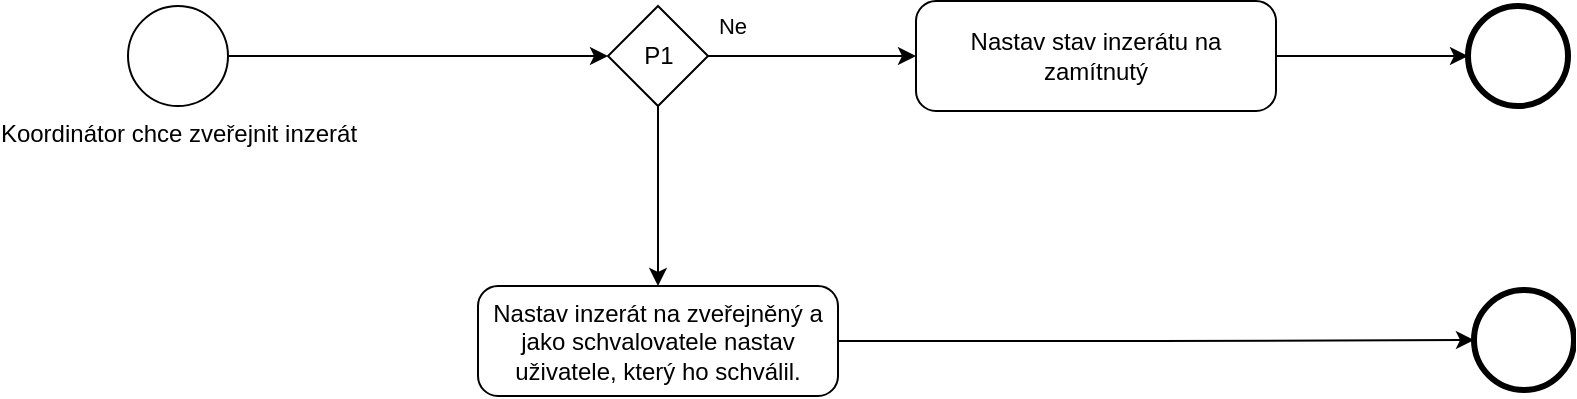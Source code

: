 <mxfile version="20.7.4" type="device"><diagram id="4b8or_0Rk-rCXTNzB_Io" name="Stránka-1"><mxGraphModel dx="1877" dy="628" grid="1" gridSize="10" guides="1" tooltips="1" connect="1" arrows="1" fold="1" page="1" pageScale="1" pageWidth="827" pageHeight="1169" math="0" shadow="0"><root><mxCell id="0"/><mxCell id="1" parent="0"/><mxCell id="V7Mo6wcoXz4oV_VLpkfb-6" style="edgeStyle=orthogonalEdgeStyle;rounded=0;orthogonalLoop=1;jettySize=auto;html=1;exitX=1;exitY=0.5;exitDx=0;exitDy=0;exitPerimeter=0;entryX=0;entryY=0.5;entryDx=0;entryDy=0;entryPerimeter=0;" parent="1" source="V7Mo6wcoXz4oV_VLpkfb-4" target="V7Mo6wcoXz4oV_VLpkfb-8" edge="1"><mxGeometry relative="1" as="geometry"><mxPoint x="300" y="85" as="targetPoint"/></mxGeometry></mxCell><mxCell id="V7Mo6wcoXz4oV_VLpkfb-4" value="Koordinátor chce zveřejnit inzerát" style="points=[[0.145,0.145,0],[0.5,0,0],[0.855,0.145,0],[1,0.5,0],[0.855,0.855,0],[0.5,1,0],[0.145,0.855,0],[0,0.5,0]];shape=mxgraph.bpmn.event;html=1;verticalLabelPosition=bottom;labelBackgroundColor=#ffffff;verticalAlign=top;align=center;perimeter=ellipsePerimeter;outlineConnect=0;aspect=fixed;outline=standard;symbol=general;" parent="1" vertex="1"><mxGeometry x="20" y="60" width="50" height="50" as="geometry"/></mxCell><mxCell id="V7Mo6wcoXz4oV_VLpkfb-10" style="edgeStyle=orthogonalEdgeStyle;rounded=0;orthogonalLoop=1;jettySize=auto;html=1;exitX=1;exitY=0.5;exitDx=0;exitDy=0;exitPerimeter=0;entryX=0;entryY=0.5;entryDx=0;entryDy=0;entryPerimeter=0;" parent="1" source="V7Mo6wcoXz4oV_VLpkfb-8" target="V7Mo6wcoXz4oV_VLpkfb-9" edge="1"><mxGeometry relative="1" as="geometry"/></mxCell><mxCell id="V7Mo6wcoXz4oV_VLpkfb-15" value="Ne" style="edgeLabel;html=1;align=center;verticalAlign=middle;resizable=0;points=[];" parent="V7Mo6wcoXz4oV_VLpkfb-10" vertex="1" connectable="0"><mxGeometry x="-0.769" y="-4" relative="1" as="geometry"><mxPoint y="-19" as="offset"/></mxGeometry></mxCell><mxCell id="V7Mo6wcoXz4oV_VLpkfb-18" style="edgeStyle=orthogonalEdgeStyle;rounded=0;orthogonalLoop=1;jettySize=auto;html=1;exitX=0.5;exitY=1;exitDx=0;exitDy=0;exitPerimeter=0;entryX=0.5;entryY=0;entryDx=0;entryDy=0;entryPerimeter=0;" parent="1" source="V7Mo6wcoXz4oV_VLpkfb-8" target="V7Mo6wcoXz4oV_VLpkfb-16" edge="1"><mxGeometry relative="1" as="geometry"/></mxCell><mxCell id="V7Mo6wcoXz4oV_VLpkfb-8" value="P1" style="points=[[0.25,0.25,0],[0.5,0,0],[0.75,0.25,0],[1,0.5,0],[0.75,0.75,0],[0.5,1,0],[0.25,0.75,0],[0,0.5,0]];shape=mxgraph.bpmn.gateway2;html=1;verticalLabelPosition=middle;labelBackgroundColor=#ffffff;verticalAlign=middle;align=center;perimeter=rhombusPerimeter;outlineConnect=0;outline=none;symbol=none;labelPosition=center;" parent="1" vertex="1"><mxGeometry x="260" y="60" width="50" height="50" as="geometry"/></mxCell><mxCell id="V7Mo6wcoXz4oV_VLpkfb-14" style="edgeStyle=orthogonalEdgeStyle;rounded=0;orthogonalLoop=1;jettySize=auto;html=1;exitX=1;exitY=0.5;exitDx=0;exitDy=0;exitPerimeter=0;entryX=0;entryY=0.5;entryDx=0;entryDy=0;entryPerimeter=0;" parent="1" source="V7Mo6wcoXz4oV_VLpkfb-9" target="V7Mo6wcoXz4oV_VLpkfb-13" edge="1"><mxGeometry relative="1" as="geometry"/></mxCell><mxCell id="V7Mo6wcoXz4oV_VLpkfb-9" value="Nastav stav inzerátu na zamítnutý" style="points=[[0.25,0,0],[0.5,0,0],[0.75,0,0],[1,0.25,0],[1,0.5,0],[1,0.75,0],[0.75,1,0],[0.5,1,0],[0.25,1,0],[0,0.75,0],[0,0.5,0],[0,0.25,0]];shape=mxgraph.bpmn.task;whiteSpace=wrap;rectStyle=rounded;size=10;html=1;taskMarker=abstract;" parent="1" vertex="1"><mxGeometry x="414" y="57.5" width="180" height="55" as="geometry"/></mxCell><mxCell id="V7Mo6wcoXz4oV_VLpkfb-13" value="" style="points=[[0.145,0.145,0],[0.5,0,0],[0.855,0.145,0],[1,0.5,0],[0.855,0.855,0],[0.5,1,0],[0.145,0.855,0],[0,0.5,0]];shape=mxgraph.bpmn.event;html=1;verticalLabelPosition=bottom;labelBackgroundColor=#ffffff;verticalAlign=top;align=center;perimeter=ellipsePerimeter;outlineConnect=0;aspect=fixed;outline=end;symbol=terminate2;" parent="1" vertex="1"><mxGeometry x="690" y="60" width="50" height="50" as="geometry"/></mxCell><mxCell id="V7Mo6wcoXz4oV_VLpkfb-20" style="edgeStyle=orthogonalEdgeStyle;rounded=0;orthogonalLoop=1;jettySize=auto;html=1;exitX=1;exitY=0.5;exitDx=0;exitDy=0;exitPerimeter=0;entryX=0;entryY=0.5;entryDx=0;entryDy=0;entryPerimeter=0;" parent="1" source="V7Mo6wcoXz4oV_VLpkfb-16" target="V7Mo6wcoXz4oV_VLpkfb-19" edge="1"><mxGeometry relative="1" as="geometry"/></mxCell><mxCell id="V7Mo6wcoXz4oV_VLpkfb-16" value="Nastav inzerát na zveřejněný a jako schvalovatele nastav uživatele, který ho schválil." style="points=[[0.25,0,0],[0.5,0,0],[0.75,0,0],[1,0.25,0],[1,0.5,0],[1,0.75,0],[0.75,1,0],[0.5,1,0],[0.25,1,0],[0,0.75,0],[0,0.5,0],[0,0.25,0]];shape=mxgraph.bpmn.task;whiteSpace=wrap;rectStyle=rounded;size=10;html=1;taskMarker=abstract;" parent="1" vertex="1"><mxGeometry x="195" y="200" width="180" height="55" as="geometry"/></mxCell><mxCell id="V7Mo6wcoXz4oV_VLpkfb-17" style="edgeStyle=orthogonalEdgeStyle;rounded=0;orthogonalLoop=1;jettySize=auto;html=1;exitX=0.5;exitY=1;exitDx=0;exitDy=0;exitPerimeter=0;" parent="1" source="V7Mo6wcoXz4oV_VLpkfb-8" target="V7Mo6wcoXz4oV_VLpkfb-8" edge="1"><mxGeometry relative="1" as="geometry"/></mxCell><mxCell id="V7Mo6wcoXz4oV_VLpkfb-19" value="" style="points=[[0.145,0.145,0],[0.5,0,0],[0.855,0.145,0],[1,0.5,0],[0.855,0.855,0],[0.5,1,0],[0.145,0.855,0],[0,0.5,0]];shape=mxgraph.bpmn.event;html=1;verticalLabelPosition=bottom;labelBackgroundColor=#ffffff;verticalAlign=top;align=center;perimeter=ellipsePerimeter;outlineConnect=0;aspect=fixed;outline=end;symbol=terminate2;" parent="1" vertex="1"><mxGeometry x="693" y="202" width="50" height="50" as="geometry"/></mxCell></root></mxGraphModel></diagram></mxfile>